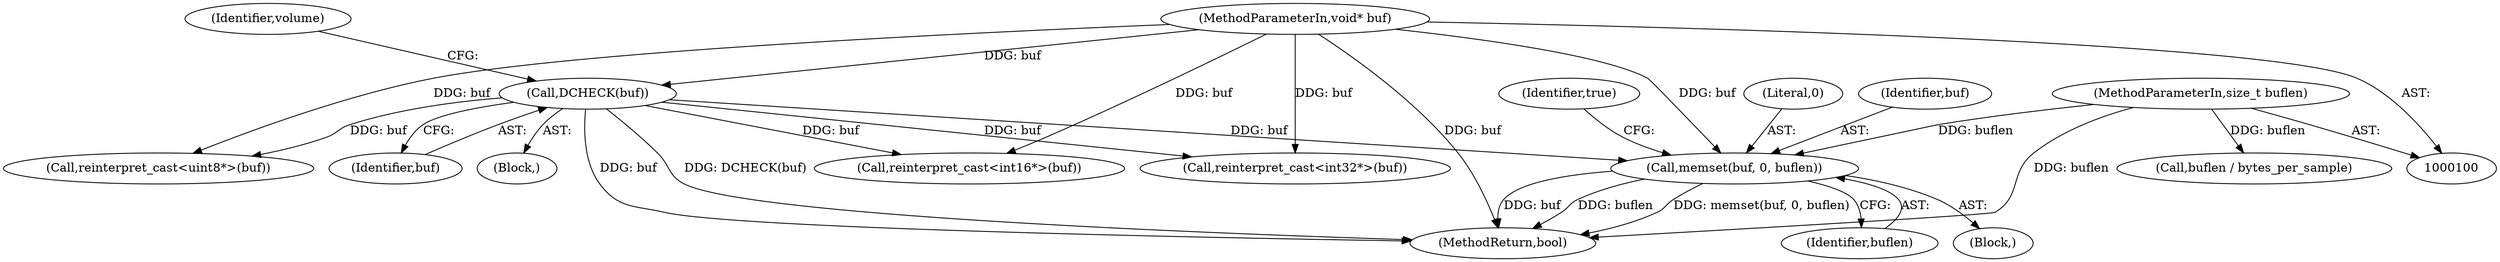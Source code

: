 digraph "0_Chrome_cfcce91cfc1a14a91a672ad0f052b86a5c1768a3_0@API" {
"1000132" [label="(Call,memset(buf, 0, buflen))"];
"1000107" [label="(Call,DCHECK(buf))"];
"1000101" [label="(MethodParameterIn,void* buf)"];
"1000102" [label="(MethodParameterIn,size_t buflen)"];
"1000154" [label="(Call,buflen / bytes_per_sample)"];
"1000134" [label="(Literal,0)"];
"1000135" [label="(Identifier,buflen)"];
"1000131" [label="(Block,)"];
"1000232" [label="(MethodReturn,bool)"];
"1000108" [label="(Identifier,buf)"];
"1000176" [label="(Call,reinterpret_cast<uint8*>(buf))"];
"1000199" [label="(Call,reinterpret_cast<int16*>(buf))"];
"1000101" [label="(MethodParameterIn,void* buf)"];
"1000133" [label="(Identifier,buf)"];
"1000107" [label="(Call,DCHECK(buf))"];
"1000102" [label="(MethodParameterIn,size_t buflen)"];
"1000106" [label="(Block,)"];
"1000222" [label="(Call,reinterpret_cast<int32*>(buf))"];
"1000137" [label="(Identifier,true)"];
"1000112" [label="(Identifier,volume)"];
"1000132" [label="(Call,memset(buf, 0, buflen))"];
"1000132" -> "1000131"  [label="AST: "];
"1000132" -> "1000135"  [label="CFG: "];
"1000133" -> "1000132"  [label="AST: "];
"1000134" -> "1000132"  [label="AST: "];
"1000135" -> "1000132"  [label="AST: "];
"1000137" -> "1000132"  [label="CFG: "];
"1000132" -> "1000232"  [label="DDG: memset(buf, 0, buflen)"];
"1000132" -> "1000232"  [label="DDG: buf"];
"1000132" -> "1000232"  [label="DDG: buflen"];
"1000107" -> "1000132"  [label="DDG: buf"];
"1000101" -> "1000132"  [label="DDG: buf"];
"1000102" -> "1000132"  [label="DDG: buflen"];
"1000107" -> "1000106"  [label="AST: "];
"1000107" -> "1000108"  [label="CFG: "];
"1000108" -> "1000107"  [label="AST: "];
"1000112" -> "1000107"  [label="CFG: "];
"1000107" -> "1000232"  [label="DDG: buf"];
"1000107" -> "1000232"  [label="DDG: DCHECK(buf)"];
"1000101" -> "1000107"  [label="DDG: buf"];
"1000107" -> "1000176"  [label="DDG: buf"];
"1000107" -> "1000199"  [label="DDG: buf"];
"1000107" -> "1000222"  [label="DDG: buf"];
"1000101" -> "1000100"  [label="AST: "];
"1000101" -> "1000232"  [label="DDG: buf"];
"1000101" -> "1000176"  [label="DDG: buf"];
"1000101" -> "1000199"  [label="DDG: buf"];
"1000101" -> "1000222"  [label="DDG: buf"];
"1000102" -> "1000100"  [label="AST: "];
"1000102" -> "1000232"  [label="DDG: buflen"];
"1000102" -> "1000154"  [label="DDG: buflen"];
}
